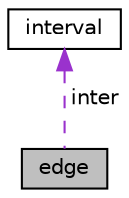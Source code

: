digraph "edge"
{
 // LATEX_PDF_SIZE
  edge [fontname="Helvetica",fontsize="10",labelfontname="Helvetica",labelfontsize="10"];
  node [fontname="Helvetica",fontsize="10",shape=record];
  Node1 [label="edge",height=0.2,width=0.4,color="black", fillcolor="grey75", style="filled", fontcolor="black",tooltip=" "];
  Node2 -> Node1 [dir="back",color="darkorchid3",fontsize="10",style="dashed",label=" inter" ,fontname="Helvetica"];
  Node2 [label="interval",height=0.2,width=0.4,color="black", fillcolor="white", style="filled",URL="$structinterval.html",tooltip=" "];
}
